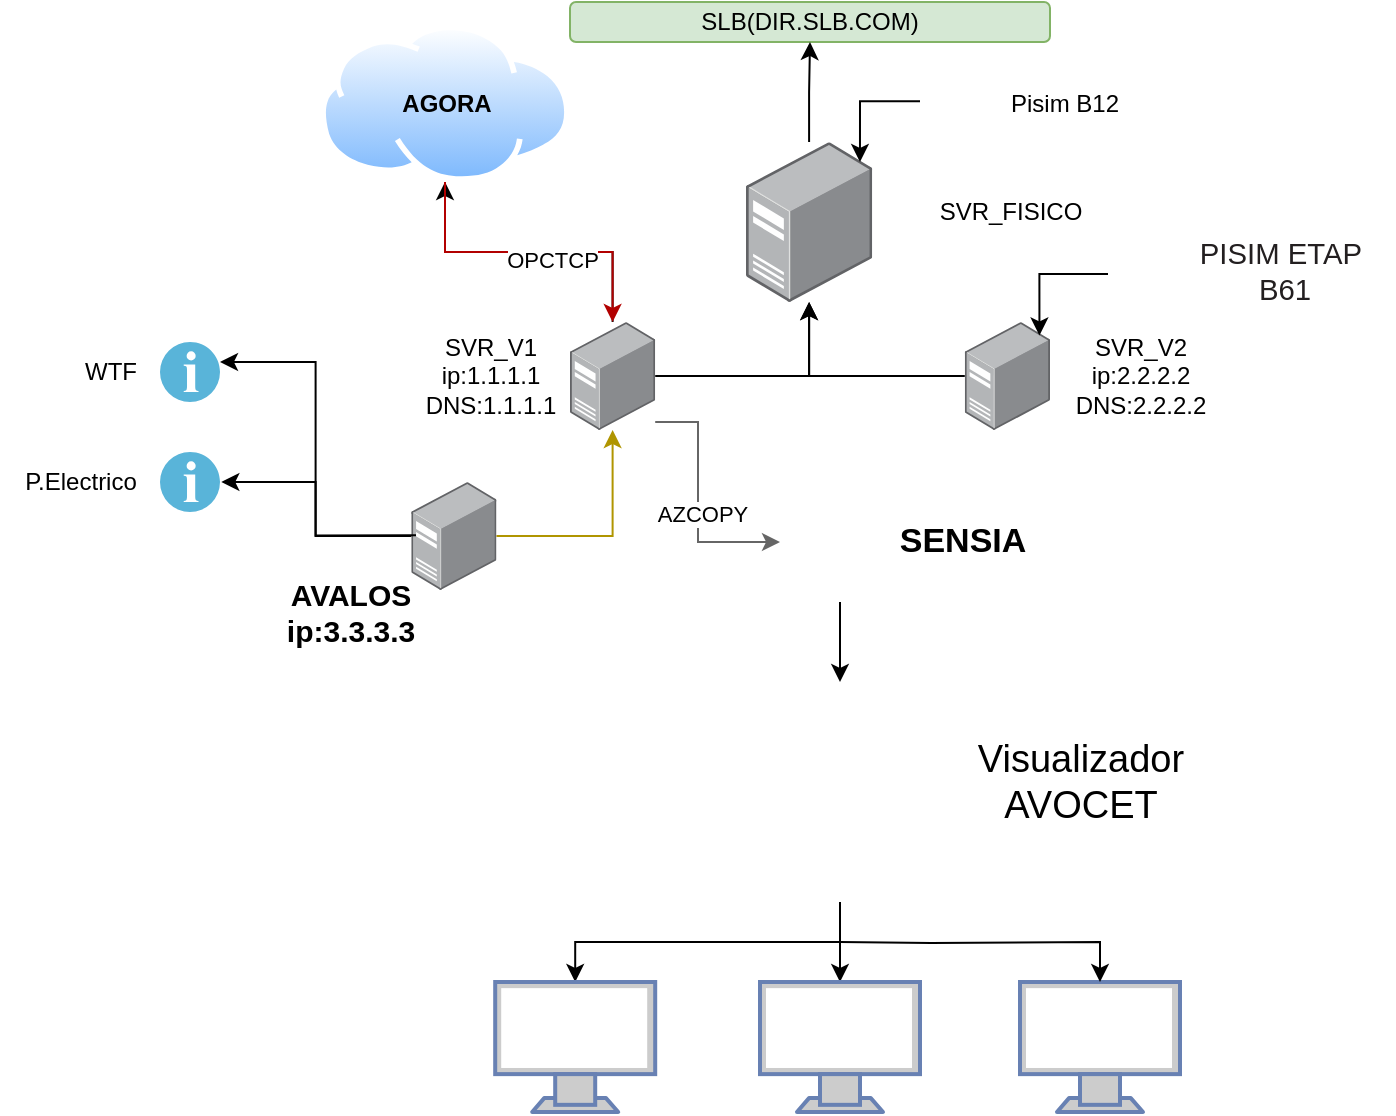 <mxfile version="26.0.5">
  <diagram name="Page-1" id="am8pxdbbcNvz-yb-qvFi">
    <mxGraphModel dx="1429" dy="831" grid="1" gridSize="10" guides="1" tooltips="1" connect="1" arrows="1" fold="1" page="1" pageScale="1" pageWidth="1169" pageHeight="1654" math="0" shadow="0">
      <root>
        <mxCell id="0" />
        <mxCell id="1" parent="0" />
        <mxCell id="OW2uP8YpIRxtxsNKAFUY-7" value="SLB(DIR.SLB.COM)" style="rounded=1;whiteSpace=wrap;html=1;fillColor=#d5e8d4;strokeColor=#82b366;" vertex="1" parent="1">
          <mxGeometry x="465" y="20" width="240" height="20" as="geometry" />
        </mxCell>
        <mxCell id="OW2uP8YpIRxtxsNKAFUY-12" value="" style="edgeStyle=orthogonalEdgeStyle;rounded=0;orthogonalLoop=1;jettySize=auto;html=1;" edge="1" parent="1" source="OW2uP8YpIRxtxsNKAFUY-9" target="OW2uP8YpIRxtxsNKAFUY-7">
          <mxGeometry relative="1" as="geometry" />
        </mxCell>
        <mxCell id="OW2uP8YpIRxtxsNKAFUY-9" value="" style="image;points=[];aspect=fixed;html=1;align=center;shadow=0;dashed=0;image=img/lib/allied_telesis/computer_and_terminals/Server_Desktop.svg;" vertex="1" parent="1">
          <mxGeometry x="553" y="90" width="63.11" height="80" as="geometry" />
        </mxCell>
        <mxCell id="OW2uP8YpIRxtxsNKAFUY-10" value="SVR_FISICO" style="text;html=1;align=center;verticalAlign=middle;resizable=0;points=[];autosize=1;strokeColor=none;fillColor=none;" vertex="1" parent="1">
          <mxGeometry x="640" y="110" width="90" height="30" as="geometry" />
        </mxCell>
        <mxCell id="OW2uP8YpIRxtxsNKAFUY-16" value="" style="edgeStyle=orthogonalEdgeStyle;rounded=0;orthogonalLoop=1;jettySize=auto;html=1;" edge="1" parent="1" source="OW2uP8YpIRxtxsNKAFUY-13" target="OW2uP8YpIRxtxsNKAFUY-9">
          <mxGeometry relative="1" as="geometry" />
        </mxCell>
        <mxCell id="OW2uP8YpIRxtxsNKAFUY-13" value="" style="image;points=[];aspect=fixed;html=1;align=center;shadow=0;dashed=0;image=img/lib/allied_telesis/computer_and_terminals/Server_Desktop.svg;" vertex="1" parent="1">
          <mxGeometry x="662.4" y="180" width="42.6" height="54" as="geometry" />
        </mxCell>
        <mxCell id="OW2uP8YpIRxtxsNKAFUY-15" value="" style="edgeStyle=orthogonalEdgeStyle;rounded=0;orthogonalLoop=1;jettySize=auto;html=1;" edge="1" parent="1" source="OW2uP8YpIRxtxsNKAFUY-14" target="OW2uP8YpIRxtxsNKAFUY-9">
          <mxGeometry relative="1" as="geometry" />
        </mxCell>
        <mxCell id="OW2uP8YpIRxtxsNKAFUY-35" style="edgeStyle=orthogonalEdgeStyle;rounded=0;orthogonalLoop=1;jettySize=auto;html=1;entryX=0;entryY=0.5;entryDx=0;entryDy=0;fillColor=#f5f5f5;gradientColor=#b3b3b3;strokeColor=#666666;" edge="1" parent="1" source="OW2uP8YpIRxtxsNKAFUY-14" target="OW2uP8YpIRxtxsNKAFUY-33">
          <mxGeometry relative="1" as="geometry">
            <Array as="points">
              <mxPoint x="529" y="230" />
              <mxPoint x="529" y="290" />
            </Array>
          </mxGeometry>
        </mxCell>
        <mxCell id="OW2uP8YpIRxtxsNKAFUY-38" value="AZCOPY" style="edgeLabel;html=1;align=center;verticalAlign=middle;resizable=0;points=[];" vertex="1" connectable="0" parent="OW2uP8YpIRxtxsNKAFUY-35">
          <mxGeometry x="0.042" y="2" relative="1" as="geometry">
            <mxPoint y="3" as="offset" />
          </mxGeometry>
        </mxCell>
        <mxCell id="OW2uP8YpIRxtxsNKAFUY-51" style="edgeStyle=orthogonalEdgeStyle;rounded=0;orthogonalLoop=1;jettySize=auto;html=1;entryX=0.5;entryY=1;entryDx=0;entryDy=0;fontColor=light-dark(#f11e1e, #ededed);" edge="1" parent="1" source="OW2uP8YpIRxtxsNKAFUY-14" target="OW2uP8YpIRxtxsNKAFUY-20">
          <mxGeometry relative="1" as="geometry" />
        </mxCell>
        <mxCell id="OW2uP8YpIRxtxsNKAFUY-14" value="" style="image;points=[];aspect=fixed;html=1;align=center;shadow=0;dashed=0;image=img/lib/allied_telesis/computer_and_terminals/Server_Desktop.svg;direction=east;" vertex="1" parent="1">
          <mxGeometry x="465" y="180" width="42.6" height="54" as="geometry" />
        </mxCell>
        <mxCell id="OW2uP8YpIRxtxsNKAFUY-17" value="SVR_V1&lt;div&gt;ip:1.1.1.1&lt;/div&gt;&lt;div&gt;DNS:1.1.1.1&lt;/div&gt;" style="text;html=1;align=center;verticalAlign=middle;resizable=0;points=[];autosize=1;strokeColor=none;fillColor=none;" vertex="1" parent="1">
          <mxGeometry x="380.32" y="177" width="90" height="60" as="geometry" />
        </mxCell>
        <mxCell id="OW2uP8YpIRxtxsNKAFUY-19" value="SVR_V2&lt;div&gt;ip:2.2.2.2&lt;/div&gt;&lt;div&gt;DNS:2.2.2.2&lt;/div&gt;" style="text;html=1;align=center;verticalAlign=middle;resizable=0;points=[];autosize=1;strokeColor=none;fillColor=none;" vertex="1" parent="1">
          <mxGeometry x="705" y="177" width="90" height="60" as="geometry" />
        </mxCell>
        <mxCell id="OW2uP8YpIRxtxsNKAFUY-26" value="" style="edgeStyle=orthogonalEdgeStyle;rounded=0;orthogonalLoop=1;jettySize=auto;html=1;fillColor=#e51400;strokeColor=#B20000;" edge="1" parent="1" source="OW2uP8YpIRxtxsNKAFUY-20" target="OW2uP8YpIRxtxsNKAFUY-14">
          <mxGeometry relative="1" as="geometry" />
        </mxCell>
        <mxCell id="OW2uP8YpIRxtxsNKAFUY-55" value="OPCTCP" style="edgeLabel;html=1;align=center;verticalAlign=middle;resizable=0;points=[];" vertex="1" connectable="0" parent="OW2uP8YpIRxtxsNKAFUY-26">
          <mxGeometry x="0.145" y="-4" relative="1" as="geometry">
            <mxPoint as="offset" />
          </mxGeometry>
        </mxCell>
        <mxCell id="OW2uP8YpIRxtxsNKAFUY-20" value="&lt;div&gt;&lt;br&gt;&lt;/div&gt;" style="image;aspect=fixed;perimeter=ellipsePerimeter;html=1;align=center;shadow=0;dashed=0;spacingTop=3;image=img/lib/active_directory/internet_cloud.svg;" vertex="1" parent="1">
          <mxGeometry x="340" y="31.25" width="125" height="78.75" as="geometry" />
        </mxCell>
        <mxCell id="OW2uP8YpIRxtxsNKAFUY-27" value="&lt;b&gt;AGORA&lt;/b&gt;" style="text;html=1;align=center;verticalAlign=middle;resizable=0;points=[];autosize=1;strokeColor=none;fillColor=none;" vertex="1" parent="1">
          <mxGeometry x="367.5" y="55.63" width="70" height="30" as="geometry" />
        </mxCell>
        <mxCell id="OW2uP8YpIRxtxsNKAFUY-29" style="edgeStyle=orthogonalEdgeStyle;rounded=0;orthogonalLoop=1;jettySize=auto;html=1;fillColor=#e3c800;strokeColor=#B09500;" edge="1" parent="1" source="OW2uP8YpIRxtxsNKAFUY-28" target="OW2uP8YpIRxtxsNKAFUY-14">
          <mxGeometry relative="1" as="geometry" />
        </mxCell>
        <mxCell id="OW2uP8YpIRxtxsNKAFUY-28" value="" style="image;points=[];aspect=fixed;html=1;align=center;shadow=0;dashed=0;image=img/lib/allied_telesis/computer_and_terminals/Server_Desktop.svg;direction=east;" vertex="1" parent="1">
          <mxGeometry x="385.63" y="260" width="42.6" height="54" as="geometry" />
        </mxCell>
        <mxCell id="OW2uP8YpIRxtxsNKAFUY-30" value="AVALOS&lt;div&gt;ip:3.3.3.3&lt;/div&gt;" style="text;html=1;align=center;verticalAlign=middle;resizable=0;points=[];autosize=1;strokeColor=none;fillColor=none;fontSize=15;fontStyle=1" vertex="1" parent="1">
          <mxGeometry x="310" y="300" width="90" height="50" as="geometry" />
        </mxCell>
        <mxCell id="OW2uP8YpIRxtxsNKAFUY-41" value="" style="edgeStyle=orthogonalEdgeStyle;rounded=0;orthogonalLoop=1;jettySize=auto;html=1;" edge="1" parent="1" source="OW2uP8YpIRxtxsNKAFUY-33" target="OW2uP8YpIRxtxsNKAFUY-40">
          <mxGeometry relative="1" as="geometry" />
        </mxCell>
        <mxCell id="OW2uP8YpIRxtxsNKAFUY-33" value="" style="shape=image;html=1;verticalAlign=top;verticalLabelPosition=bottom;labelBackgroundColor=#ffffff;imageAspect=0;aspect=fixed;image=https://cdn2.iconfinder.com/data/icons/whcompare-isometric-web-hosting-servers/50/database-128.png" vertex="1" parent="1">
          <mxGeometry x="570" y="260" width="60" height="60" as="geometry" />
        </mxCell>
        <mxCell id="OW2uP8YpIRxtxsNKAFUY-47" value="" style="edgeStyle=orthogonalEdgeStyle;rounded=0;orthogonalLoop=1;jettySize=auto;html=1;" edge="1" parent="1" source="OW2uP8YpIRxtxsNKAFUY-40" target="OW2uP8YpIRxtxsNKAFUY-45">
          <mxGeometry relative="1" as="geometry" />
        </mxCell>
        <mxCell id="OW2uP8YpIRxtxsNKAFUY-48" style="edgeStyle=orthogonalEdgeStyle;rounded=0;orthogonalLoop=1;jettySize=auto;html=1;exitX=0.5;exitY=1;exitDx=0;exitDy=0;" edge="1" parent="1" source="OW2uP8YpIRxtxsNKAFUY-40" target="OW2uP8YpIRxtxsNKAFUY-44">
          <mxGeometry relative="1" as="geometry" />
        </mxCell>
        <mxCell id="OW2uP8YpIRxtxsNKAFUY-40" value="" style="shape=image;html=1;verticalAlign=top;verticalLabelPosition=bottom;labelBackgroundColor=#ffffff;imageAspect=0;aspect=fixed;image=https://cdn4.iconfinder.com/data/icons/48-bubbles/48/24.TV-128.png;dashed=1;" vertex="1" parent="1">
          <mxGeometry x="545" y="360" width="110" height="110" as="geometry" />
        </mxCell>
        <mxCell id="OW2uP8YpIRxtxsNKAFUY-42" value="&lt;font style=&quot;font-size: 19px;&quot;&gt;Visualizador&lt;br&gt;AVOCET&lt;/font&gt;" style="text;html=1;align=center;verticalAlign=middle;resizable=0;points=[];autosize=1;strokeColor=none;fillColor=none;" vertex="1" parent="1">
          <mxGeometry x="655" y="380" width="130" height="60" as="geometry" />
        </mxCell>
        <mxCell id="OW2uP8YpIRxtxsNKAFUY-44" value="" style="fontColor=#0066CC;verticalAlign=top;verticalLabelPosition=bottom;labelPosition=center;align=center;html=1;outlineConnect=0;fillColor=#CCCCCC;strokeColor=#6881B3;gradientColor=none;gradientDirection=north;strokeWidth=2;shape=mxgraph.networks.monitor;" vertex="1" parent="1">
          <mxGeometry x="427.6" y="510" width="80" height="65" as="geometry" />
        </mxCell>
        <mxCell id="OW2uP8YpIRxtxsNKAFUY-45" value="" style="fontColor=#0066CC;verticalAlign=top;verticalLabelPosition=bottom;labelPosition=center;align=center;html=1;outlineConnect=0;fillColor=#CCCCCC;strokeColor=#6881B3;gradientColor=none;gradientDirection=north;strokeWidth=2;shape=mxgraph.networks.monitor;" vertex="1" parent="1">
          <mxGeometry x="560" y="510" width="80" height="65" as="geometry" />
        </mxCell>
        <mxCell id="OW2uP8YpIRxtxsNKAFUY-46" value="" style="fontColor=#0066CC;verticalAlign=top;verticalLabelPosition=bottom;labelPosition=center;align=center;html=1;outlineConnect=0;fillColor=#CCCCCC;strokeColor=#6881B3;gradientColor=none;gradientDirection=north;strokeWidth=2;shape=mxgraph.networks.monitor;" vertex="1" parent="1">
          <mxGeometry x="690" y="510" width="80" height="65" as="geometry" />
        </mxCell>
        <mxCell id="OW2uP8YpIRxtxsNKAFUY-49" style="edgeStyle=orthogonalEdgeStyle;rounded=0;orthogonalLoop=1;jettySize=auto;html=1;entryX=0.5;entryY=0;entryDx=0;entryDy=0;entryPerimeter=0;" edge="1" parent="1" target="OW2uP8YpIRxtxsNKAFUY-46">
          <mxGeometry relative="1" as="geometry">
            <mxPoint x="600" y="490" as="sourcePoint" />
          </mxGeometry>
        </mxCell>
        <mxCell id="OW2uP8YpIRxtxsNKAFUY-50" value="SENSIA" style="text;html=1;align=center;verticalAlign=middle;resizable=0;points=[];autosize=1;strokeColor=none;fillColor=none;fontSize=17;fontStyle=1" vertex="1" parent="1">
          <mxGeometry x="616.11" y="275" width="90" height="30" as="geometry" />
        </mxCell>
        <mxCell id="OW2uP8YpIRxtxsNKAFUY-56" value="" style="shape=image;html=1;verticalAlign=top;verticalLabelPosition=bottom;labelBackgroundColor=#ffffff;imageAspect=0;aspect=fixed;image=https://cdn4.iconfinder.com/data/icons/PixeloPhilia_2/PNG/license.png" vertex="1" parent="1">
          <mxGeometry x="640" y="53.63" width="32" height="32" as="geometry" />
        </mxCell>
        <mxCell id="OW2uP8YpIRxtxsNKAFUY-57" style="edgeStyle=orthogonalEdgeStyle;rounded=0;orthogonalLoop=1;jettySize=auto;html=1;entryX=0.903;entryY=0.125;entryDx=0;entryDy=0;entryPerimeter=0;" edge="1" parent="1" source="OW2uP8YpIRxtxsNKAFUY-56" target="OW2uP8YpIRxtxsNKAFUY-9">
          <mxGeometry relative="1" as="geometry" />
        </mxCell>
        <mxCell id="OW2uP8YpIRxtxsNKAFUY-58" value="Pisim B12" style="text;html=1;align=center;verticalAlign=middle;resizable=0;points=[];autosize=1;strokeColor=none;fillColor=none;" vertex="1" parent="1">
          <mxGeometry x="672" y="55.63" width="80" height="30" as="geometry" />
        </mxCell>
        <mxCell id="OW2uP8YpIRxtxsNKAFUY-59" value="" style="shape=image;html=1;verticalAlign=top;verticalLabelPosition=bottom;labelBackgroundColor=#ffffff;imageAspect=0;aspect=fixed;image=https://cdn4.iconfinder.com/data/icons/PixeloPhilia_2/PNG/license.png" vertex="1" parent="1">
          <mxGeometry x="734" y="140" width="32" height="32" as="geometry" />
        </mxCell>
        <mxCell id="OW2uP8YpIRxtxsNKAFUY-60" style="edgeStyle=orthogonalEdgeStyle;rounded=0;orthogonalLoop=1;jettySize=auto;html=1;entryX=0.876;entryY=0.125;entryDx=0;entryDy=0;entryPerimeter=0;" edge="1" parent="1" source="OW2uP8YpIRxtxsNKAFUY-59" target="OW2uP8YpIRxtxsNKAFUY-13">
          <mxGeometry relative="1" as="geometry" />
        </mxCell>
        <mxCell id="OW2uP8YpIRxtxsNKAFUY-61" value="&lt;span style=&quot;font-size: 11pt; color: rgb(35, 31, 32);&quot; lang=&quot;ES-EC&quot;&gt;PISIM ETAP&amp;nbsp;&lt;/span&gt;&lt;div&gt;&lt;span style=&quot;font-size: 11pt; color: rgb(35, 31, 32);&quot; lang=&quot;ES-EC&quot;&gt;B61&lt;/span&gt;&lt;/div&gt;" style="text;html=1;align=center;verticalAlign=middle;resizable=0;points=[];autosize=1;strokeColor=none;fillColor=none;" vertex="1" parent="1">
          <mxGeometry x="767" y="130" width="110" height="50" as="geometry" />
        </mxCell>
        <mxCell id="OW2uP8YpIRxtxsNKAFUY-64" value="" style="image;sketch=0;aspect=fixed;html=1;points=[];align=center;fontSize=12;image=img/lib/mscae/Info.svg;" vertex="1" parent="1">
          <mxGeometry x="260" y="245" width="30" height="30" as="geometry" />
        </mxCell>
        <mxCell id="OW2uP8YpIRxtxsNKAFUY-65" value="" style="image;sketch=0;aspect=fixed;html=1;points=[];align=center;fontSize=12;image=img/lib/mscae/Info.svg;" vertex="1" parent="1">
          <mxGeometry x="260" y="190" width="30" height="30" as="geometry" />
        </mxCell>
        <mxCell id="OW2uP8YpIRxtxsNKAFUY-66" value="WTF" style="text;html=1;align=center;verticalAlign=middle;resizable=0;points=[];autosize=1;strokeColor=none;fillColor=none;" vertex="1" parent="1">
          <mxGeometry x="210" y="190" width="50" height="30" as="geometry" />
        </mxCell>
        <mxCell id="OW2uP8YpIRxtxsNKAFUY-67" value="P.Electrico" style="text;html=1;align=center;verticalAlign=middle;resizable=0;points=[];autosize=1;strokeColor=none;fillColor=none;" vertex="1" parent="1">
          <mxGeometry x="180" y="245" width="80" height="30" as="geometry" />
        </mxCell>
        <mxCell id="OW2uP8YpIRxtxsNKAFUY-68" style="edgeStyle=orthogonalEdgeStyle;rounded=0;orthogonalLoop=1;jettySize=auto;html=1;entryX=1;entryY=0.333;entryDx=0;entryDy=0;entryPerimeter=0;exitX=0.056;exitY=0.494;exitDx=0;exitDy=0;exitPerimeter=0;" edge="1" parent="1" source="OW2uP8YpIRxtxsNKAFUY-28" target="OW2uP8YpIRxtxsNKAFUY-65">
          <mxGeometry relative="1" as="geometry" />
        </mxCell>
        <mxCell id="OW2uP8YpIRxtxsNKAFUY-69" style="edgeStyle=orthogonalEdgeStyle;rounded=0;orthogonalLoop=1;jettySize=auto;html=1;entryX=1.022;entryY=0.5;entryDx=0;entryDy=0;entryPerimeter=0;" edge="1" parent="1" source="OW2uP8YpIRxtxsNKAFUY-28" target="OW2uP8YpIRxtxsNKAFUY-64">
          <mxGeometry relative="1" as="geometry" />
        </mxCell>
      </root>
    </mxGraphModel>
  </diagram>
</mxfile>
